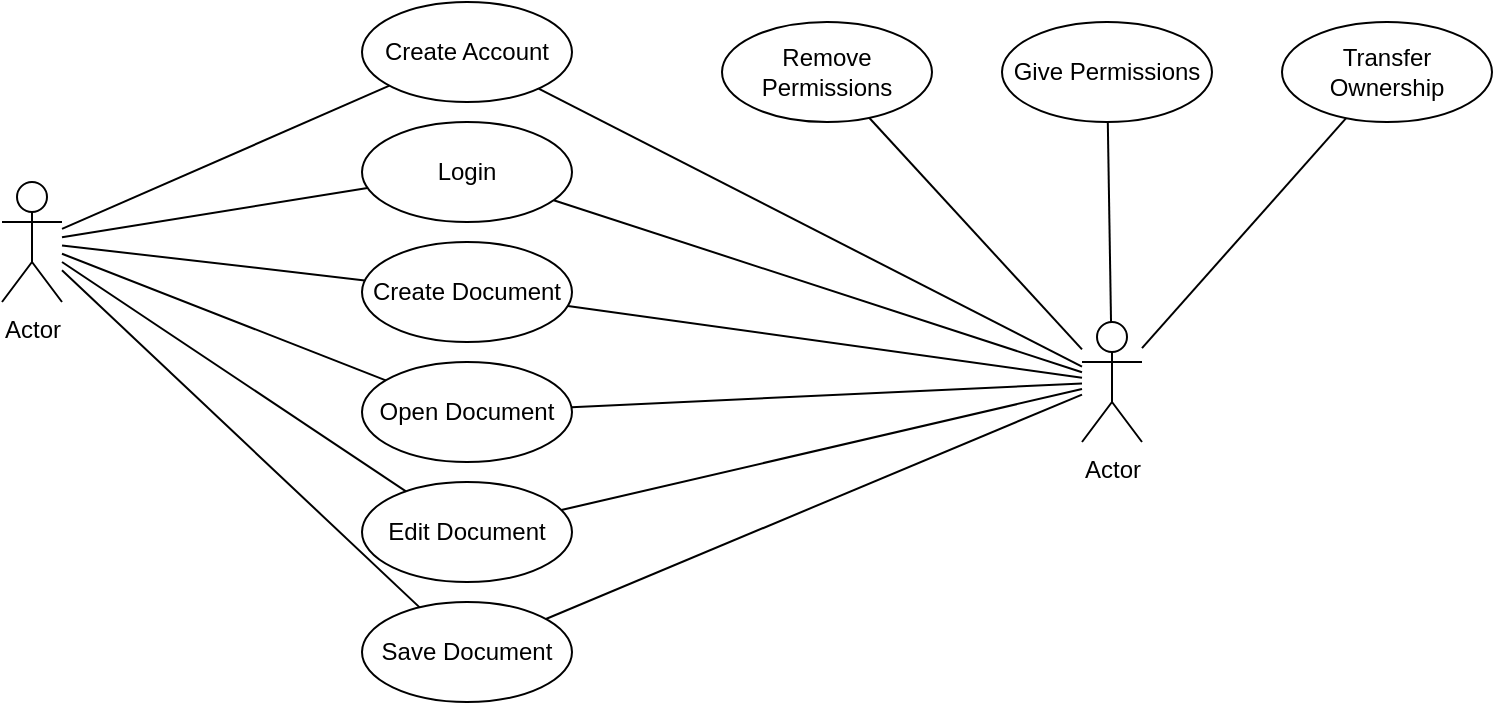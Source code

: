 <mxfile version="24.0.0" type="device">
  <diagram id="ZeHDCeE4_y-EtrTfS3ZG" name="Page-1">
    <mxGraphModel dx="1026" dy="692" grid="1" gridSize="10" guides="1" tooltips="1" connect="1" arrows="1" fold="1" page="1" pageScale="1" pageWidth="850" pageHeight="1100" math="0" shadow="0">
      <root>
        <mxCell id="0" />
        <mxCell id="1" parent="0" />
        <mxCell id="f6n1D8c3GeaDSSF_qZ1a-1" value="Actor" style="shape=umlActor;verticalLabelPosition=bottom;verticalAlign=top;html=1;outlineConnect=0;" vertex="1" parent="1">
          <mxGeometry x="90" y="170" width="30" height="60" as="geometry" />
        </mxCell>
        <mxCell id="f6n1D8c3GeaDSSF_qZ1a-2" value="Actor" style="shape=umlActor;verticalLabelPosition=bottom;verticalAlign=top;html=1;outlineConnect=0;" vertex="1" parent="1">
          <mxGeometry x="630" y="240" width="30" height="60" as="geometry" />
        </mxCell>
        <mxCell id="f6n1D8c3GeaDSSF_qZ1a-3" value="Create Account" style="ellipse;whiteSpace=wrap;html=1;" vertex="1" parent="1">
          <mxGeometry x="270" y="80" width="105" height="50" as="geometry" />
        </mxCell>
        <mxCell id="f6n1D8c3GeaDSSF_qZ1a-4" value="Login" style="ellipse;whiteSpace=wrap;html=1;" vertex="1" parent="1">
          <mxGeometry x="270" y="140" width="105" height="50" as="geometry" />
        </mxCell>
        <mxCell id="f6n1D8c3GeaDSSF_qZ1a-5" value="Create Document" style="ellipse;whiteSpace=wrap;html=1;" vertex="1" parent="1">
          <mxGeometry x="270" y="200" width="105" height="50" as="geometry" />
        </mxCell>
        <mxCell id="f6n1D8c3GeaDSSF_qZ1a-6" value="Edit Document" style="ellipse;whiteSpace=wrap;html=1;" vertex="1" parent="1">
          <mxGeometry x="270" y="320" width="105" height="50" as="geometry" />
        </mxCell>
        <mxCell id="f6n1D8c3GeaDSSF_qZ1a-7" value="Open Document" style="ellipse;whiteSpace=wrap;html=1;" vertex="1" parent="1">
          <mxGeometry x="270" y="260" width="105" height="50" as="geometry" />
        </mxCell>
        <mxCell id="f6n1D8c3GeaDSSF_qZ1a-8" value="Save Document" style="ellipse;whiteSpace=wrap;html=1;" vertex="1" parent="1">
          <mxGeometry x="270" y="380" width="105" height="50" as="geometry" />
        </mxCell>
        <mxCell id="f6n1D8c3GeaDSSF_qZ1a-9" value="Give Permissions" style="ellipse;whiteSpace=wrap;html=1;" vertex="1" parent="1">
          <mxGeometry x="590" y="90" width="105" height="50" as="geometry" />
        </mxCell>
        <mxCell id="f6n1D8c3GeaDSSF_qZ1a-10" value="Remove Permissions" style="ellipse;whiteSpace=wrap;html=1;" vertex="1" parent="1">
          <mxGeometry x="450" y="90" width="105" height="50" as="geometry" />
        </mxCell>
        <mxCell id="f6n1D8c3GeaDSSF_qZ1a-11" value="Transfer Ownership" style="ellipse;whiteSpace=wrap;html=1;" vertex="1" parent="1">
          <mxGeometry x="730" y="90" width="105" height="50" as="geometry" />
        </mxCell>
        <mxCell id="f6n1D8c3GeaDSSF_qZ1a-13" value="" style="endArrow=none;html=1;rounded=0;" edge="1" parent="1" source="f6n1D8c3GeaDSSF_qZ1a-3" target="f6n1D8c3GeaDSSF_qZ1a-1">
          <mxGeometry width="50" height="50" relative="1" as="geometry">
            <mxPoint x="400" y="360" as="sourcePoint" />
            <mxPoint x="450" y="310" as="targetPoint" />
          </mxGeometry>
        </mxCell>
        <mxCell id="f6n1D8c3GeaDSSF_qZ1a-14" value="" style="endArrow=none;html=1;rounded=0;" edge="1" parent="1" source="f6n1D8c3GeaDSSF_qZ1a-4" target="f6n1D8c3GeaDSSF_qZ1a-1">
          <mxGeometry width="50" height="50" relative="1" as="geometry">
            <mxPoint x="400" y="360" as="sourcePoint" />
            <mxPoint x="450" y="310" as="targetPoint" />
          </mxGeometry>
        </mxCell>
        <mxCell id="f6n1D8c3GeaDSSF_qZ1a-15" value="" style="endArrow=none;html=1;rounded=0;" edge="1" parent="1" source="f6n1D8c3GeaDSSF_qZ1a-5" target="f6n1D8c3GeaDSSF_qZ1a-1">
          <mxGeometry width="50" height="50" relative="1" as="geometry">
            <mxPoint x="400" y="360" as="sourcePoint" />
            <mxPoint x="450" y="310" as="targetPoint" />
          </mxGeometry>
        </mxCell>
        <mxCell id="f6n1D8c3GeaDSSF_qZ1a-16" value="" style="endArrow=none;html=1;rounded=0;" edge="1" parent="1" source="f6n1D8c3GeaDSSF_qZ1a-7" target="f6n1D8c3GeaDSSF_qZ1a-1">
          <mxGeometry width="50" height="50" relative="1" as="geometry">
            <mxPoint x="400" y="360" as="sourcePoint" />
            <mxPoint x="450" y="310" as="targetPoint" />
          </mxGeometry>
        </mxCell>
        <mxCell id="f6n1D8c3GeaDSSF_qZ1a-17" value="" style="endArrow=none;html=1;rounded=0;" edge="1" parent="1" source="f6n1D8c3GeaDSSF_qZ1a-6" target="f6n1D8c3GeaDSSF_qZ1a-1">
          <mxGeometry width="50" height="50" relative="1" as="geometry">
            <mxPoint x="400" y="360" as="sourcePoint" />
            <mxPoint x="450" y="310" as="targetPoint" />
          </mxGeometry>
        </mxCell>
        <mxCell id="f6n1D8c3GeaDSSF_qZ1a-18" value="" style="endArrow=none;html=1;rounded=0;" edge="1" parent="1" source="f6n1D8c3GeaDSSF_qZ1a-8" target="f6n1D8c3GeaDSSF_qZ1a-1">
          <mxGeometry width="50" height="50" relative="1" as="geometry">
            <mxPoint x="400" y="360" as="sourcePoint" />
            <mxPoint x="450" y="310" as="targetPoint" />
          </mxGeometry>
        </mxCell>
        <mxCell id="f6n1D8c3GeaDSSF_qZ1a-19" value="" style="endArrow=none;html=1;rounded=0;" edge="1" parent="1" source="f6n1D8c3GeaDSSF_qZ1a-8" target="f6n1D8c3GeaDSSF_qZ1a-2">
          <mxGeometry width="50" height="50" relative="1" as="geometry">
            <mxPoint x="400" y="360" as="sourcePoint" />
            <mxPoint x="450" y="310" as="targetPoint" />
          </mxGeometry>
        </mxCell>
        <mxCell id="f6n1D8c3GeaDSSF_qZ1a-20" value="" style="endArrow=none;html=1;rounded=0;" edge="1" parent="1" source="f6n1D8c3GeaDSSF_qZ1a-6" target="f6n1D8c3GeaDSSF_qZ1a-2">
          <mxGeometry width="50" height="50" relative="1" as="geometry">
            <mxPoint x="400" y="360" as="sourcePoint" />
            <mxPoint x="450" y="310" as="targetPoint" />
          </mxGeometry>
        </mxCell>
        <mxCell id="f6n1D8c3GeaDSSF_qZ1a-21" value="" style="endArrow=none;html=1;rounded=0;" edge="1" parent="1" source="f6n1D8c3GeaDSSF_qZ1a-7" target="f6n1D8c3GeaDSSF_qZ1a-2">
          <mxGeometry width="50" height="50" relative="1" as="geometry">
            <mxPoint x="400" y="360" as="sourcePoint" />
            <mxPoint x="450" y="310" as="targetPoint" />
          </mxGeometry>
        </mxCell>
        <mxCell id="f6n1D8c3GeaDSSF_qZ1a-22" value="" style="endArrow=none;html=1;rounded=0;" edge="1" parent="1" source="f6n1D8c3GeaDSSF_qZ1a-5" target="f6n1D8c3GeaDSSF_qZ1a-2">
          <mxGeometry width="50" height="50" relative="1" as="geometry">
            <mxPoint x="400" y="360" as="sourcePoint" />
            <mxPoint x="450" y="310" as="targetPoint" />
          </mxGeometry>
        </mxCell>
        <mxCell id="f6n1D8c3GeaDSSF_qZ1a-23" value="" style="endArrow=none;html=1;rounded=0;" edge="1" parent="1" source="f6n1D8c3GeaDSSF_qZ1a-4" target="f6n1D8c3GeaDSSF_qZ1a-2">
          <mxGeometry width="50" height="50" relative="1" as="geometry">
            <mxPoint x="400" y="360" as="sourcePoint" />
            <mxPoint x="450" y="310" as="targetPoint" />
          </mxGeometry>
        </mxCell>
        <mxCell id="f6n1D8c3GeaDSSF_qZ1a-24" value="" style="endArrow=none;html=1;rounded=0;" edge="1" parent="1" source="f6n1D8c3GeaDSSF_qZ1a-3" target="f6n1D8c3GeaDSSF_qZ1a-2">
          <mxGeometry width="50" height="50" relative="1" as="geometry">
            <mxPoint x="400" y="360" as="sourcePoint" />
            <mxPoint x="450" y="310" as="targetPoint" />
          </mxGeometry>
        </mxCell>
        <mxCell id="f6n1D8c3GeaDSSF_qZ1a-25" value="" style="endArrow=none;html=1;rounded=0;" edge="1" parent="1" source="f6n1D8c3GeaDSSF_qZ1a-10" target="f6n1D8c3GeaDSSF_qZ1a-2">
          <mxGeometry width="50" height="50" relative="1" as="geometry">
            <mxPoint x="400" y="360" as="sourcePoint" />
            <mxPoint x="450" y="310" as="targetPoint" />
          </mxGeometry>
        </mxCell>
        <mxCell id="f6n1D8c3GeaDSSF_qZ1a-26" value="" style="endArrow=none;html=1;rounded=0;" edge="1" parent="1" source="f6n1D8c3GeaDSSF_qZ1a-9" target="f6n1D8c3GeaDSSF_qZ1a-2">
          <mxGeometry width="50" height="50" relative="1" as="geometry">
            <mxPoint x="400" y="360" as="sourcePoint" />
            <mxPoint x="450" y="310" as="targetPoint" />
          </mxGeometry>
        </mxCell>
        <mxCell id="f6n1D8c3GeaDSSF_qZ1a-27" value="" style="endArrow=none;html=1;rounded=0;" edge="1" parent="1" source="f6n1D8c3GeaDSSF_qZ1a-2" target="f6n1D8c3GeaDSSF_qZ1a-11">
          <mxGeometry width="50" height="50" relative="1" as="geometry">
            <mxPoint x="400" y="360" as="sourcePoint" />
            <mxPoint x="450" y="310" as="targetPoint" />
          </mxGeometry>
        </mxCell>
      </root>
    </mxGraphModel>
  </diagram>
</mxfile>
